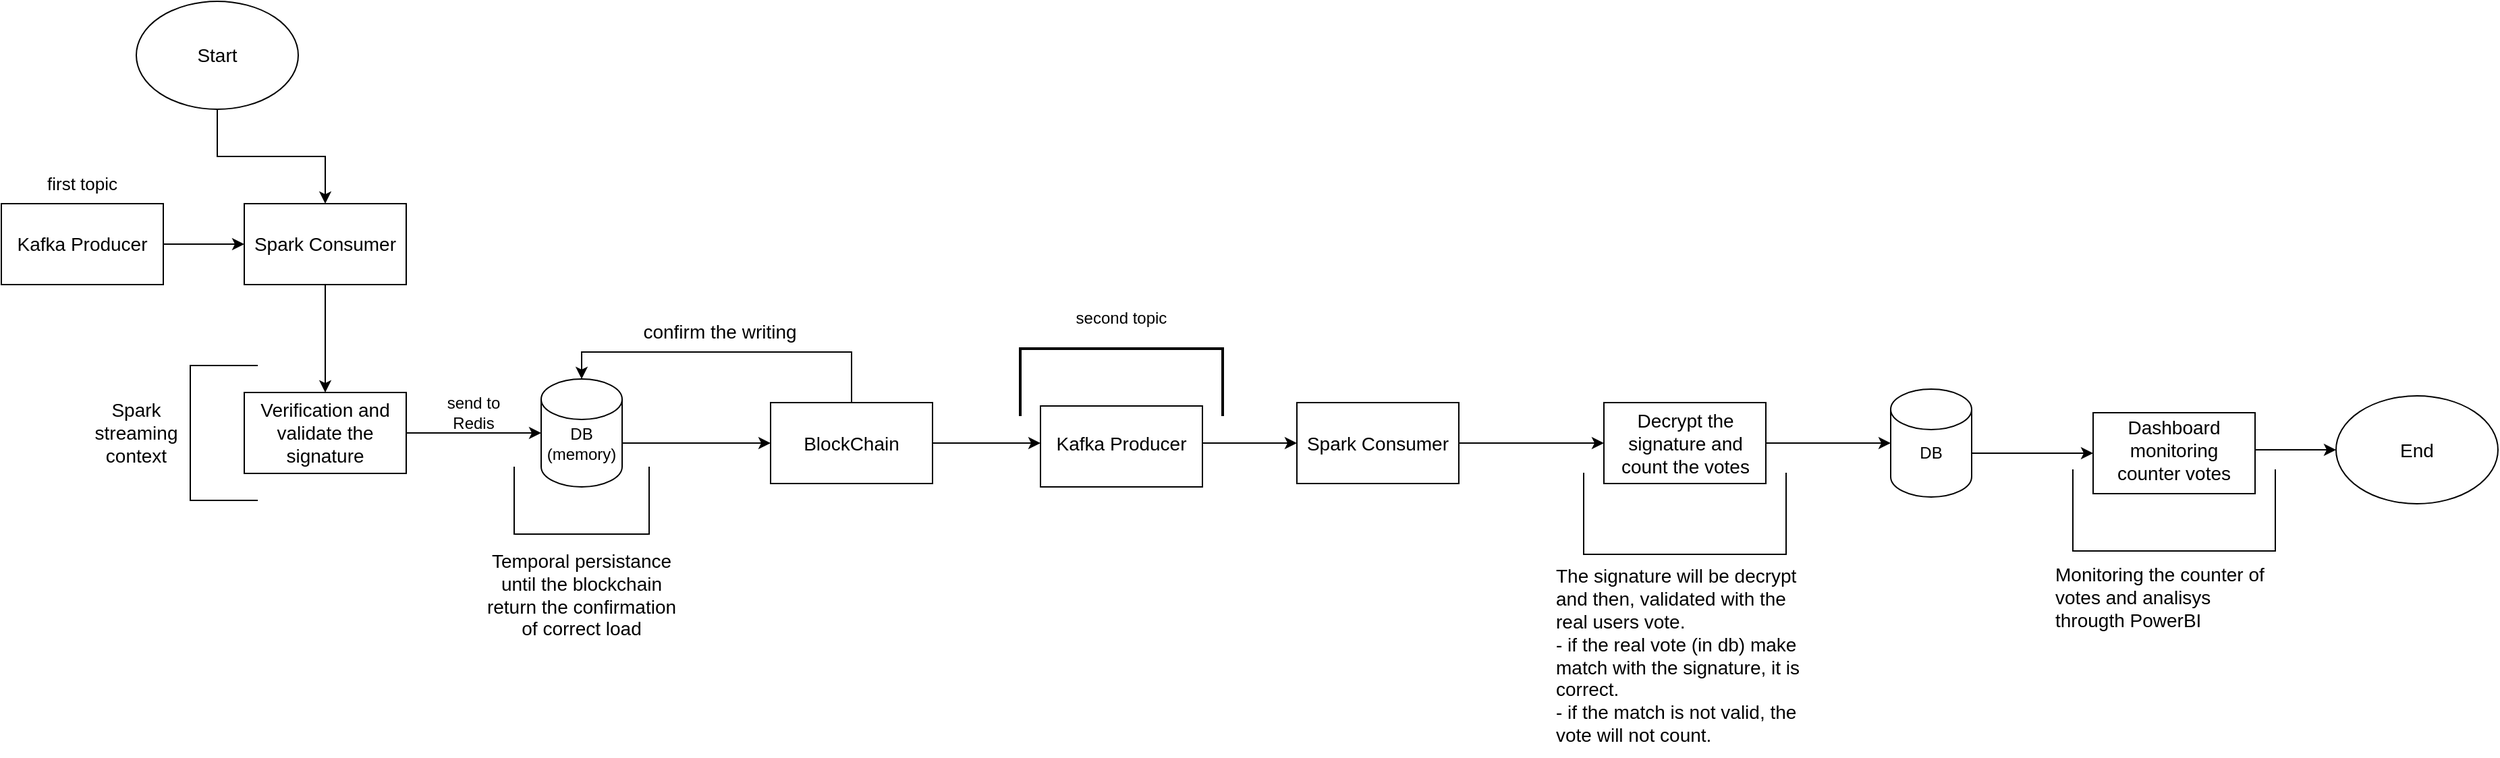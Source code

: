 <mxfile version="24.7.8">
  <diagram name="Página-1" id="wR5rpg4ATvwhX3SZ5CP1">
    <mxGraphModel dx="1434" dy="780" grid="1" gridSize="10" guides="1" tooltips="1" connect="1" arrows="1" fold="1" page="1" pageScale="1" pageWidth="827" pageHeight="1169" math="0" shadow="0">
      <root>
        <mxCell id="0" />
        <mxCell id="1" parent="0" />
        <mxCell id="oyKC4ICt6uIVDYOdOdBO-13" style="edgeStyle=orthogonalEdgeStyle;rounded=0;orthogonalLoop=1;jettySize=auto;html=1;exitX=0.5;exitY=1;exitDx=0;exitDy=0;entryX=0.5;entryY=0;entryDx=0;entryDy=0;" parent="1" source="oyKC4ICt6uIVDYOdOdBO-1" target="oyKC4ICt6uIVDYOdOdBO-11" edge="1">
          <mxGeometry relative="1" as="geometry" />
        </mxCell>
        <mxCell id="oyKC4ICt6uIVDYOdOdBO-1" value="" style="ellipse;whiteSpace=wrap;html=1;" parent="1" vertex="1">
          <mxGeometry x="100" y="80" width="120" height="80" as="geometry" />
        </mxCell>
        <mxCell id="oyKC4ICt6uIVDYOdOdBO-2" value="&lt;span style=&quot;font-size: 14px;&quot;&gt;Start&lt;/span&gt;" style="text;html=1;align=center;verticalAlign=middle;whiteSpace=wrap;rounded=0;" parent="1" vertex="1">
          <mxGeometry x="130" y="105" width="60" height="30" as="geometry" />
        </mxCell>
        <mxCell id="oyKC4ICt6uIVDYOdOdBO-3" value="" style="rounded=0;whiteSpace=wrap;html=1;" parent="1" vertex="1">
          <mxGeometry y="230" width="120" height="60" as="geometry" />
        </mxCell>
        <mxCell id="oyKC4ICt6uIVDYOdOdBO-16" value="" style="edgeStyle=orthogonalEdgeStyle;rounded=0;orthogonalLoop=1;jettySize=auto;html=1;" parent="1" source="oyKC4ICt6uIVDYOdOdBO-5" target="oyKC4ICt6uIVDYOdOdBO-14" edge="1">
          <mxGeometry relative="1" as="geometry" />
        </mxCell>
        <mxCell id="oyKC4ICt6uIVDYOdOdBO-5" value="&lt;font style=&quot;font-size: 14px;&quot;&gt;Kafka Producer&lt;/font&gt;" style="text;html=1;align=center;verticalAlign=middle;whiteSpace=wrap;rounded=0;" parent="1" vertex="1">
          <mxGeometry y="230" width="120" height="60" as="geometry" />
        </mxCell>
        <mxCell id="oyKC4ICt6uIVDYOdOdBO-6" value="&lt;font style=&quot;font-size: 14px;&quot;&gt;Verification and validate the signature&lt;/font&gt;" style="rounded=0;whiteSpace=wrap;html=1;" parent="1" vertex="1">
          <mxGeometry x="180" y="370" width="120" height="60" as="geometry" />
        </mxCell>
        <mxCell id="oyKC4ICt6uIVDYOdOdBO-9" value="" style="rounded=0;whiteSpace=wrap;html=1;" parent="1" vertex="1">
          <mxGeometry x="570" y="377.5" width="120" height="60" as="geometry" />
        </mxCell>
        <mxCell id="oyKC4ICt6uIVDYOdOdBO-11" value="" style="rounded=0;whiteSpace=wrap;html=1;" parent="1" vertex="1">
          <mxGeometry x="180" y="230" width="120" height="60" as="geometry" />
        </mxCell>
        <mxCell id="sLu-aOIJa3ZzHug4JrmT-1" value="" style="edgeStyle=orthogonalEdgeStyle;rounded=0;orthogonalLoop=1;jettySize=auto;html=1;" parent="1" source="oyKC4ICt6uIVDYOdOdBO-14" edge="1">
          <mxGeometry relative="1" as="geometry">
            <mxPoint x="240" y="370" as="targetPoint" />
          </mxGeometry>
        </mxCell>
        <mxCell id="oyKC4ICt6uIVDYOdOdBO-14" value="&lt;font style=&quot;font-size: 14px;&quot;&gt;Spark Consumer&lt;/font&gt;" style="text;html=1;align=center;verticalAlign=middle;whiteSpace=wrap;rounded=0;" parent="1" vertex="1">
          <mxGeometry x="180" y="230" width="120" height="60" as="geometry" />
        </mxCell>
        <mxCell id="0I0V-aICoqOOxEZha9os-5" value="" style="edgeStyle=orthogonalEdgeStyle;rounded=0;orthogonalLoop=1;jettySize=auto;html=1;" parent="1" source="oyKC4ICt6uIVDYOdOdBO-17" target="0I0V-aICoqOOxEZha9os-4" edge="1">
          <mxGeometry relative="1" as="geometry" />
        </mxCell>
        <mxCell id="oyKC4ICt6uIVDYOdOdBO-17" value="&lt;font style=&quot;font-size: 14px;&quot;&gt;BlockChain&lt;/font&gt;" style="text;html=1;align=center;verticalAlign=middle;whiteSpace=wrap;rounded=0;" parent="1" vertex="1">
          <mxGeometry x="570" y="377.5" width="120" height="60" as="geometry" />
        </mxCell>
        <mxCell id="oyKC4ICt6uIVDYOdOdBO-18" value="" style="ellipse;whiteSpace=wrap;html=1;" parent="1" vertex="1">
          <mxGeometry x="1730" y="372.5" width="120" height="80" as="geometry" />
        </mxCell>
        <mxCell id="oyKC4ICt6uIVDYOdOdBO-20" value="&lt;span style=&quot;font-size: 14px;&quot;&gt;End&lt;/span&gt;" style="text;html=1;align=center;verticalAlign=middle;whiteSpace=wrap;rounded=0;" parent="1" vertex="1">
          <mxGeometry x="1760" y="397.5" width="60" height="30" as="geometry" />
        </mxCell>
        <mxCell id="sLu-aOIJa3ZzHug4JrmT-2" value="" style="strokeWidth=1;html=1;shape=mxgraph.flowchart.annotation_1;align=left;pointerEvents=1;" parent="1" vertex="1">
          <mxGeometry x="140" y="350" width="50" height="100" as="geometry" />
        </mxCell>
        <mxCell id="sLu-aOIJa3ZzHug4JrmT-3" value="&lt;font style=&quot;font-size: 14px;&quot;&gt;Spark streaming context&lt;/font&gt;" style="text;html=1;align=center;verticalAlign=middle;whiteSpace=wrap;rounded=0;" parent="1" vertex="1">
          <mxGeometry x="60" y="360" width="80" height="80" as="geometry" />
        </mxCell>
        <mxCell id="sLu-aOIJa3ZzHug4JrmT-5" value="" style="shape=cylinder3;whiteSpace=wrap;html=1;boundedLbl=1;backgroundOutline=1;size=15;" parent="1" vertex="1">
          <mxGeometry x="400" y="360" width="60" height="80" as="geometry" />
        </mxCell>
        <mxCell id="sLu-aOIJa3ZzHug4JrmT-6" style="edgeStyle=orthogonalEdgeStyle;rounded=0;orthogonalLoop=1;jettySize=auto;html=1;exitX=1;exitY=0.5;exitDx=0;exitDy=0;entryX=0;entryY=0.5;entryDx=0;entryDy=0;entryPerimeter=0;" parent="1" source="oyKC4ICt6uIVDYOdOdBO-6" target="sLu-aOIJa3ZzHug4JrmT-5" edge="1">
          <mxGeometry relative="1" as="geometry" />
        </mxCell>
        <mxCell id="sLu-aOIJa3ZzHug4JrmT-11" value="" style="edgeStyle=orthogonalEdgeStyle;rounded=0;orthogonalLoop=1;jettySize=auto;html=1;" parent="1" source="sLu-aOIJa3ZzHug4JrmT-7" target="oyKC4ICt6uIVDYOdOdBO-17" edge="1">
          <mxGeometry relative="1" as="geometry" />
        </mxCell>
        <mxCell id="sLu-aOIJa3ZzHug4JrmT-7" value="&lt;div&gt;DB&lt;/div&gt;&lt;div&gt;(memory)&lt;/div&gt;" style="text;html=1;align=center;verticalAlign=middle;whiteSpace=wrap;rounded=0;" parent="1" vertex="1">
          <mxGeometry x="400" y="385" width="60" height="45" as="geometry" />
        </mxCell>
        <mxCell id="sLu-aOIJa3ZzHug4JrmT-8" value="send to Redis" style="text;html=1;align=center;verticalAlign=middle;whiteSpace=wrap;rounded=0;" parent="1" vertex="1">
          <mxGeometry x="320" y="370" width="60" height="30" as="geometry" />
        </mxCell>
        <mxCell id="sLu-aOIJa3ZzHug4JrmT-9" value="" style="strokeWidth=1;html=1;shape=mxgraph.flowchart.annotation_1;align=left;pointerEvents=1;rotation=-90;" parent="1" vertex="1">
          <mxGeometry x="405" y="400" width="50" height="100" as="geometry" />
        </mxCell>
        <mxCell id="sLu-aOIJa3ZzHug4JrmT-10" value="&lt;font style=&quot;font-size: 14px;&quot;&gt;Temporal persistance until the blockchain return the confirmation of correct load&lt;/font&gt;" style="text;html=1;align=center;verticalAlign=middle;whiteSpace=wrap;rounded=0;" parent="1" vertex="1">
          <mxGeometry x="355" y="480" width="150" height="80" as="geometry" />
        </mxCell>
        <mxCell id="sLu-aOIJa3ZzHug4JrmT-14" style="edgeStyle=orthogonalEdgeStyle;rounded=0;orthogonalLoop=1;jettySize=auto;html=1;exitX=0.5;exitY=0;exitDx=0;exitDy=0;entryX=0.5;entryY=0;entryDx=0;entryDy=0;entryPerimeter=0;" parent="1" source="oyKC4ICt6uIVDYOdOdBO-17" target="sLu-aOIJa3ZzHug4JrmT-5" edge="1">
          <mxGeometry relative="1" as="geometry" />
        </mxCell>
        <mxCell id="sLu-aOIJa3ZzHug4JrmT-15" value="&lt;font style=&quot;font-size: 14px;&quot;&gt;confirm the writing&lt;/font&gt;" style="text;html=1;align=center;verticalAlign=middle;whiteSpace=wrap;rounded=0;" parent="1" vertex="1">
          <mxGeometry x="455" y="310" width="155" height="30" as="geometry" />
        </mxCell>
        <mxCell id="sLu-aOIJa3ZzHug4JrmT-16" value="" style="rounded=0;whiteSpace=wrap;html=1;" parent="1" vertex="1">
          <mxGeometry x="1187.5" y="377.5" width="120" height="60" as="geometry" />
        </mxCell>
        <mxCell id="wSscNYTIk7QBSh9bUPK2-2" value="" style="edgeStyle=orthogonalEdgeStyle;rounded=0;orthogonalLoop=1;jettySize=auto;html=1;" edge="1" parent="1" source="sLu-aOIJa3ZzHug4JrmT-18" target="wSscNYTIk7QBSh9bUPK2-1">
          <mxGeometry relative="1" as="geometry" />
        </mxCell>
        <mxCell id="sLu-aOIJa3ZzHug4JrmT-18" value="&lt;font style=&quot;font-size: 14px;&quot;&gt;Decrypt the signature and count the votes&lt;/font&gt;" style="text;html=1;align=center;verticalAlign=middle;whiteSpace=wrap;rounded=0;" parent="1" vertex="1">
          <mxGeometry x="1187.5" y="376.25" width="120" height="62.5" as="geometry" />
        </mxCell>
        <mxCell id="sLu-aOIJa3ZzHug4JrmT-20" value="" style="shape=partialRectangle;whiteSpace=wrap;html=1;bottom=1;right=1;left=1;top=0;fillColor=none;routingCenterX=-0.5;" parent="1" vertex="1">
          <mxGeometry x="1172.5" y="430" width="150" height="60" as="geometry" />
        </mxCell>
        <mxCell id="sLu-aOIJa3ZzHug4JrmT-22" value="&lt;font style=&quot;font-size: 14px;&quot;&gt;The signature will be decrypt and then, validated with the real users vote.&lt;/font&gt;&lt;div style=&quot;font-size: 14px;&quot;&gt;&lt;font style=&quot;font-size: 14px;&quot;&gt;- if the real vote (in db) make match with the signature, it is correct.&lt;/font&gt;&lt;/div&gt;&lt;div style=&quot;font-size: 14px;&quot;&gt;&lt;font style=&quot;font-size: 14px;&quot;&gt;- if the match is not valid, the vote will not count.&lt;/font&gt;&lt;/div&gt;" style="text;html=1;align=left;verticalAlign=middle;whiteSpace=wrap;rounded=0;" parent="1" vertex="1">
          <mxGeometry x="1150" y="490" width="195" height="150" as="geometry" />
        </mxCell>
        <mxCell id="0I0V-aICoqOOxEZha9os-3" value="" style="rounded=0;whiteSpace=wrap;html=1;" parent="1" vertex="1">
          <mxGeometry x="770" y="380" width="120" height="60" as="geometry" />
        </mxCell>
        <mxCell id="0I0V-aICoqOOxEZha9os-8" value="" style="edgeStyle=orthogonalEdgeStyle;rounded=0;orthogonalLoop=1;jettySize=auto;html=1;" parent="1" source="0I0V-aICoqOOxEZha9os-4" target="0I0V-aICoqOOxEZha9os-7" edge="1">
          <mxGeometry relative="1" as="geometry" />
        </mxCell>
        <mxCell id="0I0V-aICoqOOxEZha9os-4" value="&lt;font style=&quot;font-size: 14px;&quot;&gt;Kafka Producer&lt;/font&gt;" style="text;html=1;align=center;verticalAlign=middle;whiteSpace=wrap;rounded=0;" parent="1" vertex="1">
          <mxGeometry x="770" y="377.5" width="120" height="60" as="geometry" />
        </mxCell>
        <mxCell id="0I0V-aICoqOOxEZha9os-6" value="" style="rounded=0;whiteSpace=wrap;html=1;" parent="1" vertex="1">
          <mxGeometry x="960" y="377.5" width="120" height="60" as="geometry" />
        </mxCell>
        <mxCell id="0I0V-aICoqOOxEZha9os-10" style="edgeStyle=orthogonalEdgeStyle;rounded=0;orthogonalLoop=1;jettySize=auto;html=1;exitX=1;exitY=0.5;exitDx=0;exitDy=0;entryX=0;entryY=0.5;entryDx=0;entryDy=0;" parent="1" source="0I0V-aICoqOOxEZha9os-7" target="sLu-aOIJa3ZzHug4JrmT-18" edge="1">
          <mxGeometry relative="1" as="geometry" />
        </mxCell>
        <mxCell id="0I0V-aICoqOOxEZha9os-7" value="&lt;font style=&quot;font-size: 14px;&quot;&gt;Spark Consumer&lt;/font&gt;" style="text;html=1;align=center;verticalAlign=middle;whiteSpace=wrap;rounded=0;" parent="1" vertex="1">
          <mxGeometry x="960" y="377.5" width="120" height="60" as="geometry" />
        </mxCell>
        <mxCell id="0I0V-aICoqOOxEZha9os-13" value="" style="strokeWidth=2;html=1;shape=mxgraph.flowchart.annotation_1;align=left;pointerEvents=1;rotation=90;" parent="1" vertex="1">
          <mxGeometry x="805" y="287.5" width="50" height="150" as="geometry" />
        </mxCell>
        <mxCell id="0I0V-aICoqOOxEZha9os-14" value="second topic" style="text;html=1;align=center;verticalAlign=middle;whiteSpace=wrap;rounded=0;" parent="1" vertex="1">
          <mxGeometry x="790" y="300" width="80" height="30" as="geometry" />
        </mxCell>
        <mxCell id="0I0V-aICoqOOxEZha9os-15" value="&lt;font style=&quot;font-size: 13px;&quot;&gt;first topic&lt;/font&gt;" style="text;html=1;align=center;verticalAlign=middle;whiteSpace=wrap;rounded=0;" parent="1" vertex="1">
          <mxGeometry x="20" y="200" width="80" height="30" as="geometry" />
        </mxCell>
        <mxCell id="wSscNYTIk7QBSh9bUPK2-1" value="" style="shape=cylinder3;whiteSpace=wrap;html=1;boundedLbl=1;backgroundOutline=1;size=15;" vertex="1" parent="1">
          <mxGeometry x="1400" y="367.5" width="60" height="80" as="geometry" />
        </mxCell>
        <mxCell id="wSscNYTIk7QBSh9bUPK2-5" value="" style="edgeStyle=orthogonalEdgeStyle;rounded=0;orthogonalLoop=1;jettySize=auto;html=1;" edge="1" parent="1" source="wSscNYTIk7QBSh9bUPK2-3" target="wSscNYTIk7QBSh9bUPK2-4">
          <mxGeometry relative="1" as="geometry" />
        </mxCell>
        <mxCell id="wSscNYTIk7QBSh9bUPK2-3" value="DB" style="text;html=1;align=center;verticalAlign=middle;whiteSpace=wrap;rounded=0;" vertex="1" parent="1">
          <mxGeometry x="1400" y="400" width="60" height="30" as="geometry" />
        </mxCell>
        <mxCell id="wSscNYTIk7QBSh9bUPK2-4" value="" style="rounded=0;whiteSpace=wrap;html=1;" vertex="1" parent="1">
          <mxGeometry x="1550" y="385" width="120" height="60" as="geometry" />
        </mxCell>
        <mxCell id="wSscNYTIk7QBSh9bUPK2-10" style="edgeStyle=orthogonalEdgeStyle;rounded=0;orthogonalLoop=1;jettySize=auto;html=1;exitX=1;exitY=0.5;exitDx=0;exitDy=0;entryX=0;entryY=0.5;entryDx=0;entryDy=0;" edge="1" parent="1" source="wSscNYTIk7QBSh9bUPK2-6" target="oyKC4ICt6uIVDYOdOdBO-18">
          <mxGeometry relative="1" as="geometry" />
        </mxCell>
        <mxCell id="wSscNYTIk7QBSh9bUPK2-6" value="&lt;font style=&quot;font-size: 14px;&quot;&gt;Dashboard&lt;/font&gt;&lt;div style=&quot;font-size: 14px;&quot;&gt;&lt;font style=&quot;font-size: 14px;&quot;&gt;monitoring&lt;/font&gt;&lt;/div&gt;&lt;div style=&quot;font-size: 14px;&quot;&gt;&lt;font style=&quot;font-size: 14px;&quot;&gt;counter votes&lt;/font&gt;&lt;/div&gt;" style="text;html=1;align=center;verticalAlign=middle;whiteSpace=wrap;rounded=0;" vertex="1" parent="1">
          <mxGeometry x="1550" y="385" width="120" height="55" as="geometry" />
        </mxCell>
        <mxCell id="wSscNYTIk7QBSh9bUPK2-11" value="" style="shape=partialRectangle;whiteSpace=wrap;html=1;bottom=1;right=1;left=1;top=0;fillColor=none;routingCenterX=-0.5;" vertex="1" parent="1">
          <mxGeometry x="1535" y="427.5" width="150" height="60" as="geometry" />
        </mxCell>
        <mxCell id="wSscNYTIk7QBSh9bUPK2-12" value="&lt;font style=&quot;font-size: 14px;&quot;&gt;Monitoring the counter of votes and analisys througth&amp;nbsp;PowerBI&lt;/font&gt;" style="text;html=1;whiteSpace=wrap;overflow=hidden;rounded=0;align=left;" vertex="1" parent="1">
          <mxGeometry x="1520" y="490" width="180" height="60" as="geometry" />
        </mxCell>
      </root>
    </mxGraphModel>
  </diagram>
</mxfile>
